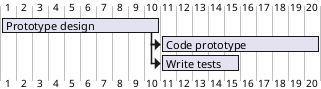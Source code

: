 @startgantt
[Prototype design] lasts 10 days
[Code prototype] lasts 10 days
[Write tests] lasts 5 days
[Code prototype] starts at [Prototype design]'s end
[Write tests] starts at [Code prototype]'s start
@endgantt

